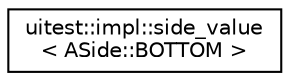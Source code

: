 digraph "Graphical Class Hierarchy"
{
 // LATEX_PDF_SIZE
  edge [fontname="Helvetica",fontsize="10",labelfontname="Helvetica",labelfontsize="10"];
  node [fontname="Helvetica",fontsize="10",shape=record];
  rankdir="LR";
  Node0 [label="uitest::impl::side_value\l\< ASide::BOTTOM \>",height=0.2,width=0.4,color="black", fillcolor="white", style="filled",URL="$structuitest_1_1impl_1_1side__value_3_01ASide_1_1BOTTOM_01_4.html",tooltip=" "];
}
